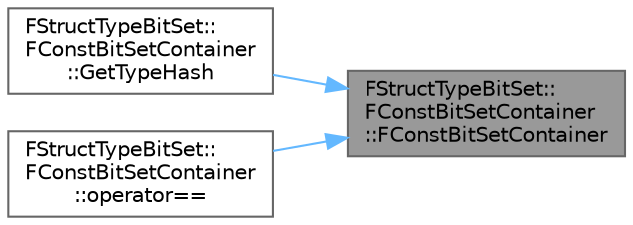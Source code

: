 digraph "FStructTypeBitSet::FConstBitSetContainer::FConstBitSetContainer"
{
 // INTERACTIVE_SVG=YES
 // LATEX_PDF_SIZE
  bgcolor="transparent";
  edge [fontname=Helvetica,fontsize=10,labelfontname=Helvetica,labelfontsize=10];
  node [fontname=Helvetica,fontsize=10,shape=box,height=0.2,width=0.4];
  rankdir="RL";
  Node1 [id="Node000001",label="FStructTypeBitSet::\lFConstBitSetContainer\l::FConstBitSetContainer",height=0.2,width=0.4,color="gray40", fillcolor="grey60", style="filled", fontcolor="black",tooltip=" "];
  Node1 -> Node2 [id="edge1_Node000001_Node000002",dir="back",color="steelblue1",style="solid",tooltip=" "];
  Node2 [id="Node000002",label="FStructTypeBitSet::\lFConstBitSetContainer\l::GetTypeHash",height=0.2,width=0.4,color="grey40", fillcolor="white", style="filled",URL="$d2/d7a/structFStructTypeBitSet_1_1FConstBitSetContainer.html#a50049561df8d1f6e584899ce40b29be8",tooltip="Computes the hash value for the given bitset."];
  Node1 -> Node3 [id="edge2_Node000001_Node000003",dir="back",color="steelblue1",style="solid",tooltip=" "];
  Node3 [id="Node000003",label="FStructTypeBitSet::\lFConstBitSetContainer\l::operator==",height=0.2,width=0.4,color="grey40", fillcolor="white", style="filled",URL="$d2/d7a/structFStructTypeBitSet_1_1FConstBitSetContainer.html#aba369ce69d37d73379dc9c419e613027",tooltip="Compares two bitsets for equality."];
}
